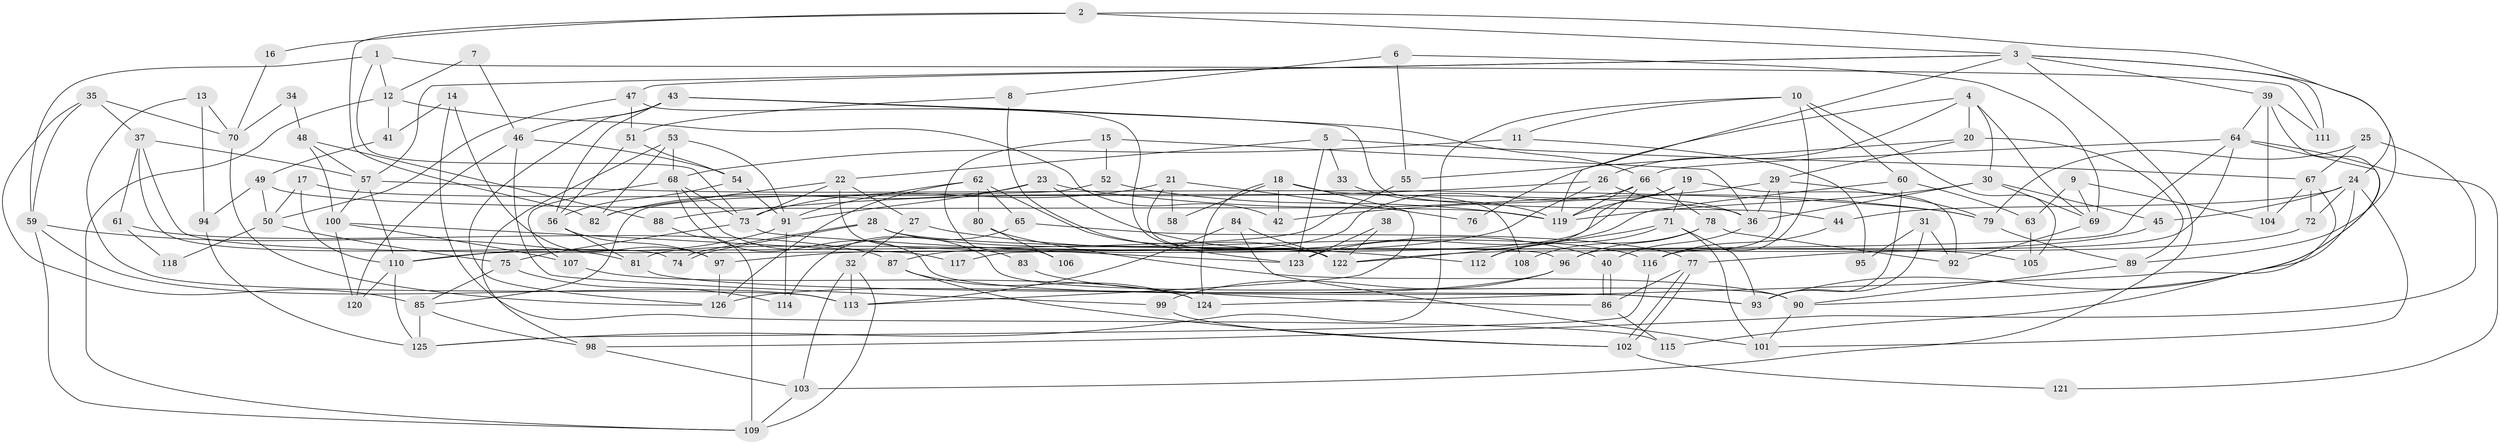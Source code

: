 // coarse degree distribution, {4: 0.21568627450980393, 5: 0.11764705882352941, 7: 0.17647058823529413, 8: 0.13725490196078433, 10: 0.11764705882352941, 3: 0.13725490196078433, 6: 0.0392156862745098, 9: 0.0196078431372549, 12: 0.0196078431372549, 11: 0.0196078431372549}
// Generated by graph-tools (version 1.1) at 2025/37/03/04/25 23:37:14]
// undirected, 126 vertices, 252 edges
graph export_dot {
  node [color=gray90,style=filled];
  1;
  2;
  3;
  4;
  5;
  6;
  7;
  8;
  9;
  10;
  11;
  12;
  13;
  14;
  15;
  16;
  17;
  18;
  19;
  20;
  21;
  22;
  23;
  24;
  25;
  26;
  27;
  28;
  29;
  30;
  31;
  32;
  33;
  34;
  35;
  36;
  37;
  38;
  39;
  40;
  41;
  42;
  43;
  44;
  45;
  46;
  47;
  48;
  49;
  50;
  51;
  52;
  53;
  54;
  55;
  56;
  57;
  58;
  59;
  60;
  61;
  62;
  63;
  64;
  65;
  66;
  67;
  68;
  69;
  70;
  71;
  72;
  73;
  74;
  75;
  76;
  77;
  78;
  79;
  80;
  81;
  82;
  83;
  84;
  85;
  86;
  87;
  88;
  89;
  90;
  91;
  92;
  93;
  94;
  95;
  96;
  97;
  98;
  99;
  100;
  101;
  102;
  103;
  104;
  105;
  106;
  107;
  108;
  109;
  110;
  111;
  112;
  113;
  114;
  115;
  116;
  117;
  118;
  119;
  120;
  121;
  122;
  123;
  124;
  125;
  126;
  1 -- 111;
  1 -- 59;
  1 -- 12;
  1 -- 73;
  2 -- 24;
  2 -- 3;
  2 -- 16;
  2 -- 82;
  3 -- 119;
  3 -- 103;
  3 -- 39;
  3 -- 47;
  3 -- 57;
  3 -- 89;
  3 -- 111;
  4 -- 30;
  4 -- 26;
  4 -- 20;
  4 -- 69;
  4 -- 76;
  5 -- 123;
  5 -- 22;
  5 -- 33;
  5 -- 67;
  6 -- 8;
  6 -- 55;
  6 -- 69;
  7 -- 12;
  7 -- 46;
  8 -- 123;
  8 -- 51;
  9 -- 104;
  9 -- 69;
  9 -- 63;
  10 -- 125;
  10 -- 105;
  10 -- 11;
  10 -- 60;
  10 -- 116;
  11 -- 68;
  11 -- 95;
  12 -- 109;
  12 -- 41;
  12 -- 42;
  13 -- 94;
  13 -- 113;
  13 -- 70;
  14 -- 41;
  14 -- 115;
  14 -- 97;
  15 -- 36;
  15 -- 52;
  15 -- 106;
  16 -- 70;
  17 -- 36;
  17 -- 110;
  17 -- 50;
  18 -- 42;
  18 -- 113;
  18 -- 58;
  18 -- 108;
  18 -- 124;
  19 -- 81;
  19 -- 71;
  19 -- 92;
  19 -- 119;
  20 -- 89;
  20 -- 29;
  20 -- 55;
  21 -- 73;
  21 -- 122;
  21 -- 58;
  21 -- 76;
  22 -- 82;
  22 -- 73;
  22 -- 27;
  22 -- 83;
  23 -- 79;
  23 -- 82;
  23 -- 40;
  23 -- 91;
  24 -- 45;
  24 -- 44;
  24 -- 72;
  24 -- 101;
  24 -- 115;
  25 -- 79;
  25 -- 98;
  25 -- 67;
  26 -- 97;
  26 -- 36;
  26 -- 88;
  27 -- 112;
  27 -- 32;
  28 -- 116;
  28 -- 74;
  28 -- 74;
  28 -- 105;
  29 -- 96;
  29 -- 36;
  29 -- 42;
  29 -- 79;
  30 -- 69;
  30 -- 36;
  30 -- 45;
  30 -- 119;
  31 -- 93;
  31 -- 92;
  31 -- 95;
  32 -- 103;
  32 -- 109;
  32 -- 113;
  33 -- 119;
  34 -- 70;
  34 -- 48;
  35 -- 70;
  35 -- 85;
  35 -- 37;
  35 -- 59;
  36 -- 40;
  37 -- 57;
  37 -- 61;
  37 -- 74;
  37 -- 96;
  38 -- 123;
  38 -- 122;
  39 -- 93;
  39 -- 64;
  39 -- 104;
  39 -- 111;
  40 -- 86;
  40 -- 86;
  41 -- 49;
  43 -- 56;
  43 -- 126;
  43 -- 44;
  43 -- 46;
  43 -- 66;
  44 -- 116;
  45 -- 122;
  46 -- 99;
  46 -- 54;
  46 -- 120;
  47 -- 51;
  47 -- 50;
  47 -- 122;
  48 -- 88;
  48 -- 57;
  48 -- 100;
  49 -- 50;
  49 -- 119;
  49 -- 94;
  50 -- 75;
  50 -- 118;
  51 -- 54;
  51 -- 56;
  52 -- 85;
  52 -- 119;
  53 -- 68;
  53 -- 91;
  53 -- 82;
  53 -- 98;
  54 -- 91;
  54 -- 56;
  55 -- 110;
  56 -- 97;
  56 -- 81;
  57 -- 100;
  57 -- 79;
  57 -- 110;
  59 -- 81;
  59 -- 109;
  59 -- 113;
  60 -- 93;
  60 -- 63;
  60 -- 123;
  61 -- 87;
  61 -- 118;
  62 -- 91;
  62 -- 122;
  62 -- 65;
  62 -- 80;
  62 -- 126;
  63 -- 105;
  64 -- 66;
  64 -- 90;
  64 -- 116;
  64 -- 117;
  64 -- 121;
  65 -- 77;
  65 -- 114;
  66 -- 119;
  66 -- 78;
  66 -- 87;
  66 -- 112;
  67 -- 72;
  67 -- 104;
  67 -- 124;
  68 -- 73;
  68 -- 90;
  68 -- 93;
  68 -- 107;
  69 -- 92;
  70 -- 126;
  71 -- 101;
  71 -- 122;
  71 -- 93;
  71 -- 112;
  72 -- 77;
  73 -- 75;
  73 -- 123;
  75 -- 114;
  75 -- 85;
  77 -- 102;
  77 -- 102;
  77 -- 86;
  78 -- 92;
  78 -- 96;
  78 -- 108;
  79 -- 89;
  80 -- 90;
  80 -- 106;
  81 -- 93;
  83 -- 86;
  84 -- 113;
  84 -- 101;
  84 -- 122;
  85 -- 125;
  85 -- 98;
  86 -- 115;
  87 -- 124;
  87 -- 102;
  88 -- 109;
  89 -- 90;
  90 -- 101;
  91 -- 110;
  91 -- 114;
  94 -- 125;
  96 -- 99;
  96 -- 126;
  97 -- 126;
  98 -- 103;
  99 -- 102;
  100 -- 107;
  100 -- 117;
  100 -- 120;
  102 -- 121;
  103 -- 109;
  107 -- 124;
  110 -- 120;
  110 -- 125;
  116 -- 125;
}
